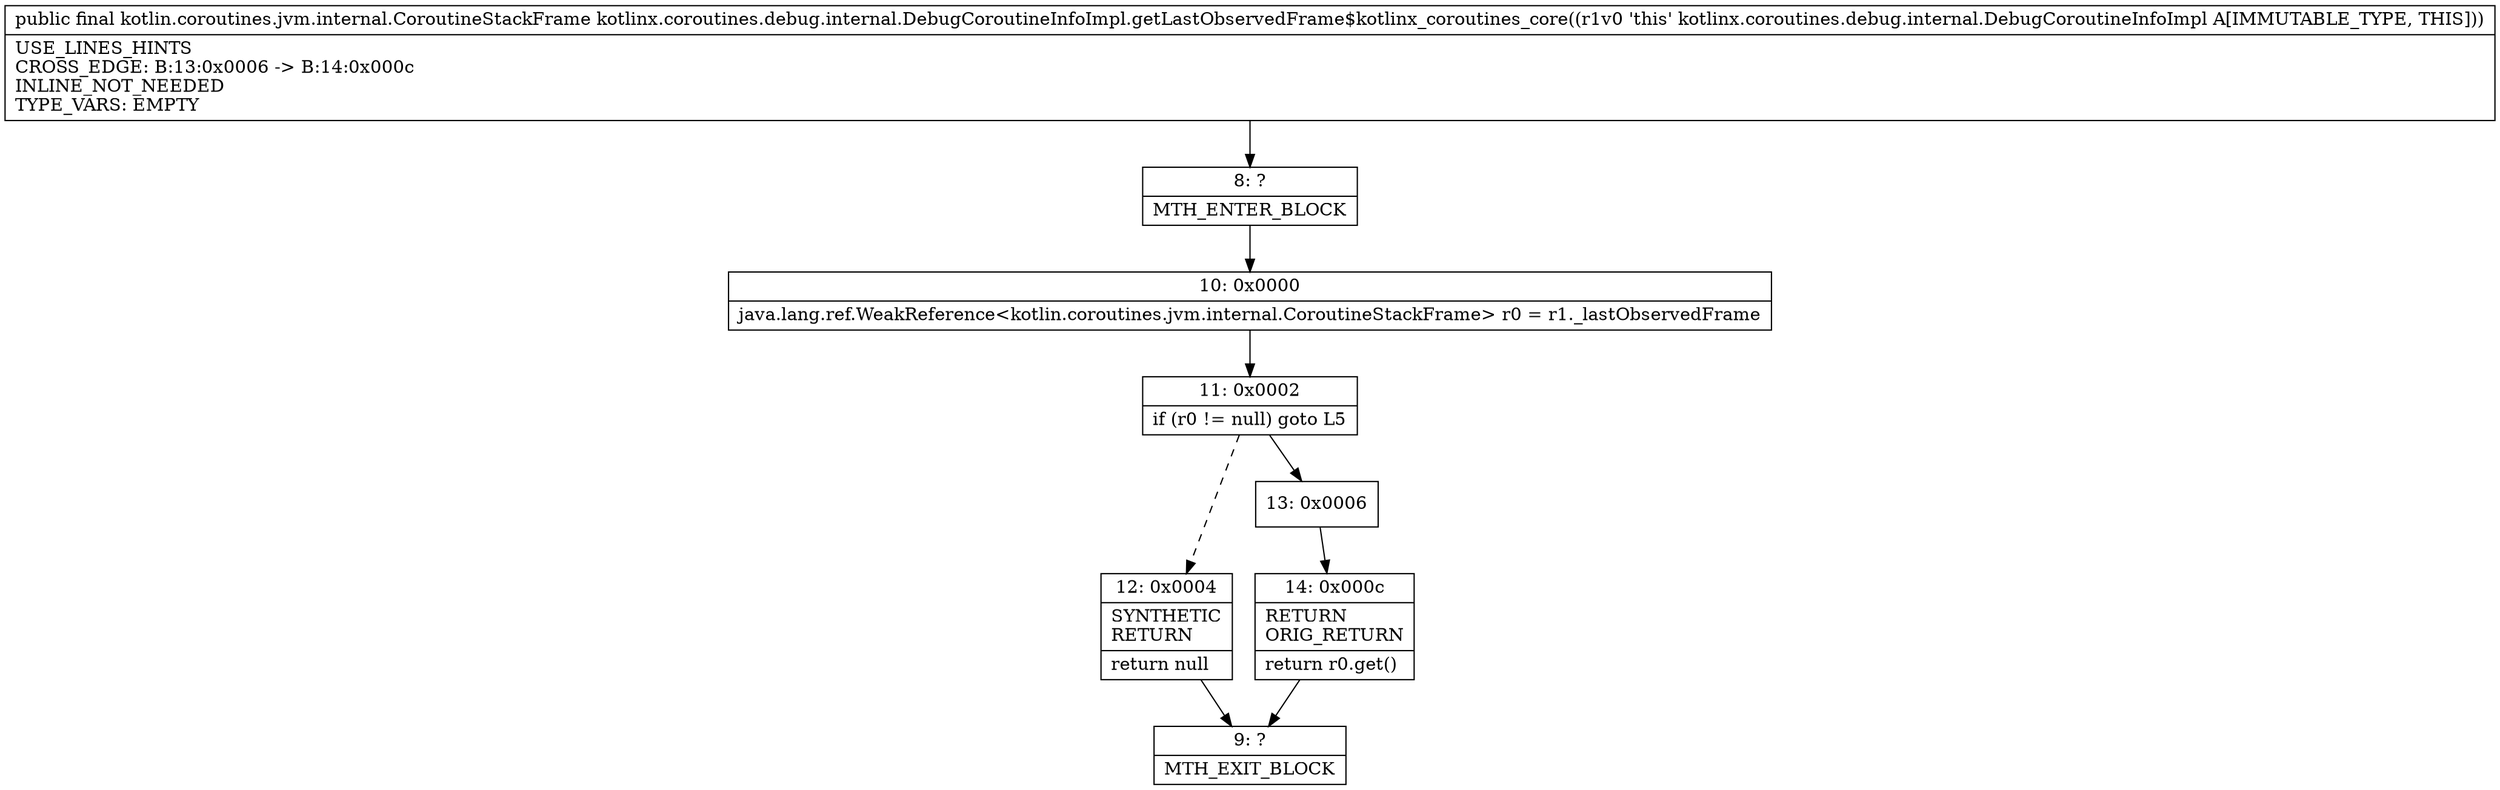 digraph "CFG forkotlinx.coroutines.debug.internal.DebugCoroutineInfoImpl.getLastObservedFrame$kotlinx_coroutines_core()Lkotlin\/coroutines\/jvm\/internal\/CoroutineStackFrame;" {
Node_8 [shape=record,label="{8\:\ ?|MTH_ENTER_BLOCK\l}"];
Node_10 [shape=record,label="{10\:\ 0x0000|java.lang.ref.WeakReference\<kotlin.coroutines.jvm.internal.CoroutineStackFrame\> r0 = r1._lastObservedFrame\l}"];
Node_11 [shape=record,label="{11\:\ 0x0002|if (r0 != null) goto L5\l}"];
Node_12 [shape=record,label="{12\:\ 0x0004|SYNTHETIC\lRETURN\l|return null\l}"];
Node_9 [shape=record,label="{9\:\ ?|MTH_EXIT_BLOCK\l}"];
Node_13 [shape=record,label="{13\:\ 0x0006}"];
Node_14 [shape=record,label="{14\:\ 0x000c|RETURN\lORIG_RETURN\l|return r0.get()\l}"];
MethodNode[shape=record,label="{public final kotlin.coroutines.jvm.internal.CoroutineStackFrame kotlinx.coroutines.debug.internal.DebugCoroutineInfoImpl.getLastObservedFrame$kotlinx_coroutines_core((r1v0 'this' kotlinx.coroutines.debug.internal.DebugCoroutineInfoImpl A[IMMUTABLE_TYPE, THIS]))  | USE_LINES_HINTS\lCROSS_EDGE: B:13:0x0006 \-\> B:14:0x000c\lINLINE_NOT_NEEDED\lTYPE_VARS: EMPTY\l}"];
MethodNode -> Node_8;Node_8 -> Node_10;
Node_10 -> Node_11;
Node_11 -> Node_12[style=dashed];
Node_11 -> Node_13;
Node_12 -> Node_9;
Node_13 -> Node_14;
Node_14 -> Node_9;
}

